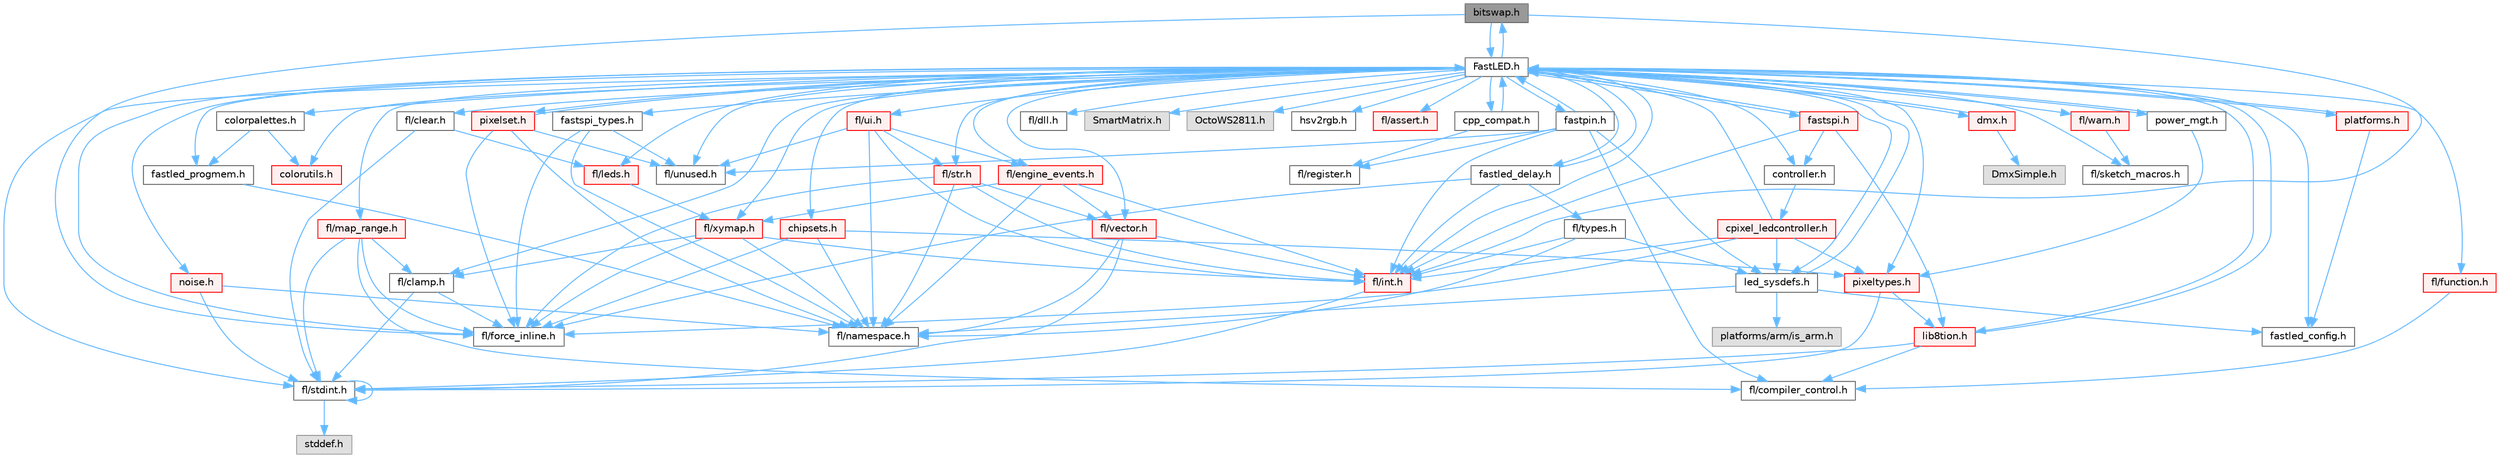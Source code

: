 digraph "bitswap.h"
{
 // INTERACTIVE_SVG=YES
 // LATEX_PDF_SIZE
  bgcolor="transparent";
  edge [fontname=Helvetica,fontsize=10,labelfontname=Helvetica,labelfontsize=10];
  node [fontname=Helvetica,fontsize=10,shape=box,height=0.2,width=0.4];
  Node1 [id="Node000001",label="bitswap.h",height=0.2,width=0.4,color="gray40", fillcolor="grey60", style="filled", fontcolor="black",tooltip="Functions for doing a rotation of bits/bytes used by parallel output."];
  Node1 -> Node2 [id="edge1_Node000001_Node000002",color="steelblue1",style="solid",tooltip=" "];
  Node2 [id="Node000002",label="FastLED.h",height=0.2,width=0.4,color="grey40", fillcolor="white", style="filled",URL="$db/d97/_fast_l_e_d_8h.html",tooltip="central include file for FastLED, defines the CFastLED class/object"];
  Node2 -> Node3 [id="edge2_Node000002_Node000003",color="steelblue1",style="solid",tooltip=" "];
  Node3 [id="Node000003",label="fl/stdint.h",height=0.2,width=0.4,color="grey40", fillcolor="white", style="filled",URL="$df/dd8/stdint_8h.html",tooltip=" "];
  Node3 -> Node4 [id="edge3_Node000003_Node000004",color="steelblue1",style="solid",tooltip=" "];
  Node4 [id="Node000004",label="stddef.h",height=0.2,width=0.4,color="grey60", fillcolor="#E0E0E0", style="filled",tooltip=" "];
  Node3 -> Node3 [id="edge4_Node000003_Node000003",color="steelblue1",style="solid",tooltip=" "];
  Node2 -> Node5 [id="edge5_Node000002_Node000005",color="steelblue1",style="solid",tooltip=" "];
  Node5 [id="Node000005",label="fl/dll.h",height=0.2,width=0.4,color="grey40", fillcolor="white", style="filled",URL="$d3/d4b/dll_8h.html",tooltip="FastLED dynamic library interface - lightweight header for external callers."];
  Node2 -> Node6 [id="edge6_Node000002_Node000006",color="steelblue1",style="solid",tooltip=" "];
  Node6 [id="Node000006",label="SmartMatrix.h",height=0.2,width=0.4,color="grey60", fillcolor="#E0E0E0", style="filled",tooltip=" "];
  Node2 -> Node7 [id="edge7_Node000002_Node000007",color="steelblue1",style="solid",tooltip=" "];
  Node7 [id="Node000007",label="OctoWS2811.h",height=0.2,width=0.4,color="grey60", fillcolor="#E0E0E0", style="filled",tooltip=" "];
  Node2 -> Node8 [id="edge8_Node000002_Node000008",color="steelblue1",style="solid",tooltip=" "];
  Node8 [id="Node000008",label="fl/force_inline.h",height=0.2,width=0.4,color="grey40", fillcolor="white", style="filled",URL="$d4/d64/force__inline_8h.html",tooltip=" "];
  Node2 -> Node9 [id="edge9_Node000002_Node000009",color="steelblue1",style="solid",tooltip=" "];
  Node9 [id="Node000009",label="cpp_compat.h",height=0.2,width=0.4,color="grey40", fillcolor="white", style="filled",URL="$d9/d13/cpp__compat_8h.html",tooltip="Compatibility functions based on C++ version."];
  Node9 -> Node2 [id="edge10_Node000009_Node000002",color="steelblue1",style="solid",tooltip=" "];
  Node9 -> Node10 [id="edge11_Node000009_Node000010",color="steelblue1",style="solid",tooltip=" "];
  Node10 [id="Node000010",label="fl/register.h",height=0.2,width=0.4,color="grey40", fillcolor="white", style="filled",URL="$df/d80/register_8h.html",tooltip=" "];
  Node2 -> Node11 [id="edge12_Node000002_Node000011",color="steelblue1",style="solid",tooltip=" "];
  Node11 [id="Node000011",label="fastled_config.h",height=0.2,width=0.4,color="grey40", fillcolor="white", style="filled",URL="$d5/d11/fastled__config_8h.html",tooltip="Contains definitions that can be used to configure FastLED at compile time."];
  Node2 -> Node12 [id="edge13_Node000002_Node000012",color="steelblue1",style="solid",tooltip=" "];
  Node12 [id="Node000012",label="led_sysdefs.h",height=0.2,width=0.4,color="grey40", fillcolor="white", style="filled",URL="$d9/d3e/led__sysdefs_8h.html",tooltip="Determines which platform system definitions to include."];
  Node12 -> Node2 [id="edge14_Node000012_Node000002",color="steelblue1",style="solid",tooltip=" "];
  Node12 -> Node11 [id="edge15_Node000012_Node000011",color="steelblue1",style="solid",tooltip=" "];
  Node12 -> Node13 [id="edge16_Node000012_Node000013",color="steelblue1",style="solid",tooltip=" "];
  Node13 [id="Node000013",label="platforms/arm/is_arm.h",height=0.2,width=0.4,color="grey60", fillcolor="#E0E0E0", style="filled",tooltip=" "];
  Node12 -> Node14 [id="edge17_Node000012_Node000014",color="steelblue1",style="solid",tooltip=" "];
  Node14 [id="Node000014",label="fl/namespace.h",height=0.2,width=0.4,color="grey40", fillcolor="white", style="filled",URL="$df/d2a/namespace_8h.html",tooltip="Implements the FastLED namespace macros."];
  Node2 -> Node15 [id="edge18_Node000002_Node000015",color="steelblue1",style="solid",tooltip=" "];
  Node15 [id="Node000015",label="fastled_delay.h",height=0.2,width=0.4,color="grey40", fillcolor="white", style="filled",URL="$d0/da8/fastled__delay_8h.html",tooltip="Utility functions and classes for managing delay cycles."];
  Node15 -> Node2 [id="edge19_Node000015_Node000002",color="steelblue1",style="solid",tooltip=" "];
  Node15 -> Node16 [id="edge20_Node000015_Node000016",color="steelblue1",style="solid",tooltip=" "];
  Node16 [id="Node000016",label="fl/types.h",height=0.2,width=0.4,color="grey40", fillcolor="white", style="filled",URL="$d7/da1/fl_2types_8h.html",tooltip=" "];
  Node16 -> Node14 [id="edge21_Node000016_Node000014",color="steelblue1",style="solid",tooltip=" "];
  Node16 -> Node17 [id="edge22_Node000016_Node000017",color="steelblue1",style="solid",tooltip=" "];
  Node17 [id="Node000017",label="fl/int.h",height=0.2,width=0.4,color="red", fillcolor="#FFF0F0", style="filled",URL="$d3/d7e/int_8h.html",tooltip=" "];
  Node17 -> Node3 [id="edge23_Node000017_Node000003",color="steelblue1",style="solid",tooltip=" "];
  Node16 -> Node12 [id="edge24_Node000016_Node000012",color="steelblue1",style="solid",tooltip=" "];
  Node15 -> Node8 [id="edge25_Node000015_Node000008",color="steelblue1",style="solid",tooltip=" "];
  Node15 -> Node17 [id="edge26_Node000015_Node000017",color="steelblue1",style="solid",tooltip=" "];
  Node2 -> Node1 [id="edge27_Node000002_Node000001",color="steelblue1",style="solid",tooltip=" "];
  Node2 -> Node19 [id="edge28_Node000002_Node000019",color="steelblue1",style="solid",tooltip=" "];
  Node19 [id="Node000019",label="controller.h",height=0.2,width=0.4,color="grey40", fillcolor="white", style="filled",URL="$d2/dd9/controller_8h.html",tooltip="deprecated: base definitions used by led controllers for writing out led data"];
  Node19 -> Node20 [id="edge29_Node000019_Node000020",color="steelblue1",style="solid",tooltip=" "];
  Node20 [id="Node000020",label="cpixel_ledcontroller.h",height=0.2,width=0.4,color="red", fillcolor="#FFF0F0", style="filled",URL="$d9/d57/cpixel__ledcontroller_8h.html",tooltip="defines the templated version of the CLEDController class"];
  Node20 -> Node2 [id="edge30_Node000020_Node000002",color="steelblue1",style="solid",tooltip=" "];
  Node20 -> Node12 [id="edge31_Node000020_Node000012",color="steelblue1",style="solid",tooltip=" "];
  Node20 -> Node21 [id="edge32_Node000020_Node000021",color="steelblue1",style="solid",tooltip=" "];
  Node21 [id="Node000021",label="pixeltypes.h",height=0.2,width=0.4,color="red", fillcolor="#FFF0F0", style="filled",URL="$d2/dba/pixeltypes_8h.html",tooltip="Includes defintions for RGB and HSV pixels."];
  Node21 -> Node3 [id="edge33_Node000021_Node000003",color="steelblue1",style="solid",tooltip=" "];
  Node21 -> Node22 [id="edge34_Node000021_Node000022",color="steelblue1",style="solid",tooltip=" "];
  Node22 [id="Node000022",label="lib8tion.h",height=0.2,width=0.4,color="red", fillcolor="#FFF0F0", style="filled",URL="$df/da5/lib8tion_8h.html",tooltip="Fast, efficient 8-bit math functions specifically designed for high-performance LED programming."];
  Node22 -> Node2 [id="edge35_Node000022_Node000002",color="steelblue1",style="solid",tooltip=" "];
  Node22 -> Node25 [id="edge36_Node000022_Node000025",color="steelblue1",style="solid",tooltip=" "];
  Node25 [id="Node000025",label="fl/compiler_control.h",height=0.2,width=0.4,color="grey40", fillcolor="white", style="filled",URL="$d4/d54/compiler__control_8h.html",tooltip=" "];
  Node22 -> Node3 [id="edge37_Node000022_Node000003",color="steelblue1",style="solid",tooltip=" "];
  Node20 -> Node8 [id="edge38_Node000020_Node000008",color="steelblue1",style="solid",tooltip=" "];
  Node20 -> Node17 [id="edge39_Node000020_Node000017",color="steelblue1",style="solid",tooltip=" "];
  Node2 -> Node118 [id="edge40_Node000002_Node000118",color="steelblue1",style="solid",tooltip=" "];
  Node118 [id="Node000118",label="fastpin.h",height=0.2,width=0.4,color="grey40", fillcolor="white", style="filled",URL="$db/d65/fastpin_8h.html",tooltip="Class base definitions for defining fast pin access."];
  Node118 -> Node2 [id="edge41_Node000118_Node000002",color="steelblue1",style="solid",tooltip=" "];
  Node118 -> Node25 [id="edge42_Node000118_Node000025",color="steelblue1",style="solid",tooltip=" "];
  Node118 -> Node12 [id="edge43_Node000118_Node000012",color="steelblue1",style="solid",tooltip=" "];
  Node118 -> Node55 [id="edge44_Node000118_Node000055",color="steelblue1",style="solid",tooltip=" "];
  Node55 [id="Node000055",label="fl/unused.h",height=0.2,width=0.4,color="grey40", fillcolor="white", style="filled",URL="$d8/d4b/unused_8h.html",tooltip=" "];
  Node118 -> Node17 [id="edge45_Node000118_Node000017",color="steelblue1",style="solid",tooltip=" "];
  Node118 -> Node10 [id="edge46_Node000118_Node000010",color="steelblue1",style="solid",tooltip=" "];
  Node2 -> Node119 [id="edge47_Node000002_Node000119",color="steelblue1",style="solid",tooltip=" "];
  Node119 [id="Node000119",label="fastspi_types.h",height=0.2,width=0.4,color="grey40", fillcolor="white", style="filled",URL="$d2/ddb/fastspi__types_8h.html",tooltip="Data types and constants used by SPI interfaces."];
  Node119 -> Node8 [id="edge48_Node000119_Node000008",color="steelblue1",style="solid",tooltip=" "];
  Node119 -> Node14 [id="edge49_Node000119_Node000014",color="steelblue1",style="solid",tooltip=" "];
  Node119 -> Node55 [id="edge50_Node000119_Node000055",color="steelblue1",style="solid",tooltip=" "];
  Node2 -> Node120 [id="edge51_Node000002_Node000120",color="steelblue1",style="solid",tooltip=" "];
  Node120 [id="Node000120",label="dmx.h",height=0.2,width=0.4,color="red", fillcolor="#FFF0F0", style="filled",URL="$d3/de1/dmx_8h.html",tooltip="Defines the DMX512-based LED controllers."];
  Node120 -> Node2 [id="edge52_Node000120_Node000002",color="steelblue1",style="solid",tooltip=" "];
  Node120 -> Node121 [id="edge53_Node000120_Node000121",color="steelblue1",style="solid",tooltip=" "];
  Node121 [id="Node000121",label="DmxSimple.h",height=0.2,width=0.4,color="grey60", fillcolor="#E0E0E0", style="filled",tooltip=" "];
  Node2 -> Node123 [id="edge54_Node000002_Node000123",color="steelblue1",style="solid",tooltip=" "];
  Node123 [id="Node000123",label="platforms.h",height=0.2,width=0.4,color="red", fillcolor="#FFF0F0", style="filled",URL="$da/dc9/platforms_8h.html",tooltip="Determines which platforms headers to include."];
  Node123 -> Node2 [id="edge55_Node000123_Node000002",color="steelblue1",style="solid",tooltip=" "];
  Node123 -> Node11 [id="edge56_Node000123_Node000011",color="steelblue1",style="solid",tooltip=" "];
  Node2 -> Node31 [id="edge57_Node000002_Node000031",color="steelblue1",style="solid",tooltip=" "];
  Node31 [id="Node000031",label="fastled_progmem.h",height=0.2,width=0.4,color="grey40", fillcolor="white", style="filled",URL="$df/dab/fastled__progmem_8h.html",tooltip="Wrapper definitions to allow seamless use of PROGMEM in environments that have it."];
  Node31 -> Node14 [id="edge58_Node000031_Node000014",color="steelblue1",style="solid",tooltip=" "];
  Node2 -> Node22 [id="edge59_Node000002_Node000022",color="steelblue1",style="solid",tooltip=" "];
  Node2 -> Node21 [id="edge60_Node000002_Node000021",color="steelblue1",style="solid",tooltip=" "];
  Node2 -> Node79 [id="edge61_Node000002_Node000079",color="steelblue1",style="solid",tooltip=" "];
  Node79 [id="Node000079",label="hsv2rgb.h",height=0.2,width=0.4,color="grey40", fillcolor="white", style="filled",URL="$de/d9a/hsv2rgb_8h.html",tooltip="Functions to convert from the HSV colorspace to the RGB colorspace."];
  Node2 -> Node125 [id="edge62_Node000002_Node000125",color="steelblue1",style="solid",tooltip=" "];
  Node125 [id="Node000125",label="colorutils.h",height=0.2,width=0.4,color="red", fillcolor="#FFF0F0", style="filled",URL="$d1/dfb/colorutils_8h.html",tooltip=" "];
  Node2 -> Node130 [id="edge63_Node000002_Node000130",color="steelblue1",style="solid",tooltip=" "];
  Node130 [id="Node000130",label="pixelset.h",height=0.2,width=0.4,color="red", fillcolor="#FFF0F0", style="filled",URL="$d4/d46/pixelset_8h.html",tooltip="Declares classes for managing logical groups of LEDs."];
  Node130 -> Node8 [id="edge64_Node000130_Node000008",color="steelblue1",style="solid",tooltip=" "];
  Node130 -> Node14 [id="edge65_Node000130_Node000014",color="steelblue1",style="solid",tooltip=" "];
  Node130 -> Node55 [id="edge66_Node000130_Node000055",color="steelblue1",style="solid",tooltip=" "];
  Node130 -> Node2 [id="edge67_Node000130_Node000002",color="steelblue1",style="solid",tooltip=" "];
  Node2 -> Node131 [id="edge68_Node000002_Node000131",color="steelblue1",style="solid",tooltip=" "];
  Node131 [id="Node000131",label="colorpalettes.h",height=0.2,width=0.4,color="grey40", fillcolor="white", style="filled",URL="$dc/dcc/colorpalettes_8h.html",tooltip="Declarations for the predefined color palettes supplied by FastLED."];
  Node131 -> Node125 [id="edge69_Node000131_Node000125",color="steelblue1",style="solid",tooltip=" "];
  Node131 -> Node31 [id="edge70_Node000131_Node000031",color="steelblue1",style="solid",tooltip=" "];
  Node2 -> Node132 [id="edge71_Node000002_Node000132",color="steelblue1",style="solid",tooltip=" "];
  Node132 [id="Node000132",label="noise.h",height=0.2,width=0.4,color="red", fillcolor="#FFF0F0", style="filled",URL="$d1/d31/noise_8h.html",tooltip="Functions to generate and fill arrays with noise."];
  Node132 -> Node3 [id="edge72_Node000132_Node000003",color="steelblue1",style="solid",tooltip=" "];
  Node132 -> Node14 [id="edge73_Node000132_Node000014",color="steelblue1",style="solid",tooltip=" "];
  Node2 -> Node133 [id="edge74_Node000002_Node000133",color="steelblue1",style="solid",tooltip=" "];
  Node133 [id="Node000133",label="power_mgt.h",height=0.2,width=0.4,color="grey40", fillcolor="white", style="filled",URL="$dc/d5b/power__mgt_8h.html",tooltip="Functions to limit the power used by FastLED."];
  Node133 -> Node2 [id="edge75_Node000133_Node000002",color="steelblue1",style="solid",tooltip=" "];
  Node133 -> Node21 [id="edge76_Node000133_Node000021",color="steelblue1",style="solid",tooltip=" "];
  Node2 -> Node134 [id="edge77_Node000002_Node000134",color="steelblue1",style="solid",tooltip=" "];
  Node134 [id="Node000134",label="fastspi.h",height=0.2,width=0.4,color="red", fillcolor="#FFF0F0", style="filled",URL="$d6/ddc/fastspi_8h.html",tooltip="Serial peripheral interface (SPI) definitions per platform."];
  Node134 -> Node2 [id="edge78_Node000134_Node000002",color="steelblue1",style="solid",tooltip=" "];
  Node134 -> Node19 [id="edge79_Node000134_Node000019",color="steelblue1",style="solid",tooltip=" "];
  Node134 -> Node22 [id="edge80_Node000134_Node000022",color="steelblue1",style="solid",tooltip=" "];
  Node134 -> Node17 [id="edge81_Node000134_Node000017",color="steelblue1",style="solid",tooltip=" "];
  Node2 -> Node136 [id="edge82_Node000002_Node000136",color="steelblue1",style="solid",tooltip=" "];
  Node136 [id="Node000136",label="chipsets.h",height=0.2,width=0.4,color="red", fillcolor="#FFF0F0", style="filled",URL="$db/d66/chipsets_8h.html",tooltip="Contains the bulk of the definitions for the various LED chipsets supported."];
  Node136 -> Node21 [id="edge83_Node000136_Node000021",color="steelblue1",style="solid",tooltip=" "];
  Node136 -> Node8 [id="edge84_Node000136_Node000008",color="steelblue1",style="solid",tooltip=" "];
  Node136 -> Node14 [id="edge85_Node000136_Node000014",color="steelblue1",style="solid",tooltip=" "];
  Node2 -> Node94 [id="edge86_Node000002_Node000094",color="steelblue1",style="solid",tooltip=" "];
  Node94 [id="Node000094",label="fl/engine_events.h",height=0.2,width=0.4,color="red", fillcolor="#FFF0F0", style="filled",URL="$db/dc0/engine__events_8h.html",tooltip=" "];
  Node94 -> Node14 [id="edge87_Node000094_Node000014",color="steelblue1",style="solid",tooltip=" "];
  Node94 -> Node68 [id="edge88_Node000094_Node000068",color="steelblue1",style="solid",tooltip=" "];
  Node68 [id="Node000068",label="fl/vector.h",height=0.2,width=0.4,color="red", fillcolor="#FFF0F0", style="filled",URL="$d6/d68/vector_8h.html",tooltip=" "];
  Node68 -> Node3 [id="edge89_Node000068_Node000003",color="steelblue1",style="solid",tooltip=" "];
  Node68 -> Node17 [id="edge90_Node000068_Node000017",color="steelblue1",style="solid",tooltip=" "];
  Node68 -> Node14 [id="edge91_Node000068_Node000014",color="steelblue1",style="solid",tooltip=" "];
  Node94 -> Node115 [id="edge92_Node000094_Node000115",color="steelblue1",style="solid",tooltip=" "];
  Node115 [id="Node000115",label="fl/xymap.h",height=0.2,width=0.4,color="red", fillcolor="#FFF0F0", style="filled",URL="$da/d61/xymap_8h.html",tooltip=" "];
  Node115 -> Node17 [id="edge93_Node000115_Node000017",color="steelblue1",style="solid",tooltip=" "];
  Node115 -> Node14 [id="edge94_Node000115_Node000014",color="steelblue1",style="solid",tooltip=" "];
  Node115 -> Node8 [id="edge95_Node000115_Node000008",color="steelblue1",style="solid",tooltip=" "];
  Node115 -> Node37 [id="edge96_Node000115_Node000037",color="steelblue1",style="solid",tooltip=" "];
  Node37 [id="Node000037",label="fl/clamp.h",height=0.2,width=0.4,color="grey40", fillcolor="white", style="filled",URL="$d6/dd3/clamp_8h.html",tooltip=" "];
  Node37 -> Node3 [id="edge97_Node000037_Node000003",color="steelblue1",style="solid",tooltip=" "];
  Node37 -> Node8 [id="edge98_Node000037_Node000008",color="steelblue1",style="solid",tooltip=" "];
  Node94 -> Node17 [id="edge99_Node000094_Node000017",color="steelblue1",style="solid",tooltip=" "];
  Node2 -> Node138 [id="edge100_Node000002_Node000138",color="steelblue1",style="solid",tooltip=" "];
  Node138 [id="Node000138",label="fl/leds.h",height=0.2,width=0.4,color="red", fillcolor="#FFF0F0", style="filled",URL="$da/d78/leds_8h.html",tooltip=" "];
  Node138 -> Node115 [id="edge101_Node000138_Node000115",color="steelblue1",style="solid",tooltip=" "];
  Node2 -> Node17 [id="edge102_Node000002_Node000017",color="steelblue1",style="solid",tooltip=" "];
  Node2 -> Node33 [id="edge103_Node000002_Node000033",color="steelblue1",style="solid",tooltip=" "];
  Node33 [id="Node000033",label="fl/str.h",height=0.2,width=0.4,color="red", fillcolor="#FFF0F0", style="filled",URL="$d1/d93/str_8h.html",tooltip=" "];
  Node33 -> Node17 [id="edge104_Node000033_Node000017",color="steelblue1",style="solid",tooltip=" "];
  Node33 -> Node14 [id="edge105_Node000033_Node000014",color="steelblue1",style="solid",tooltip=" "];
  Node33 -> Node68 [id="edge106_Node000033_Node000068",color="steelblue1",style="solid",tooltip=" "];
  Node33 -> Node8 [id="edge107_Node000033_Node000008",color="steelblue1",style="solid",tooltip=" "];
  Node2 -> Node115 [id="edge108_Node000002_Node000115",color="steelblue1",style="solid",tooltip=" "];
  Node2 -> Node37 [id="edge109_Node000002_Node000037",color="steelblue1",style="solid",tooltip=" "];
  Node2 -> Node38 [id="edge110_Node000002_Node000038",color="steelblue1",style="solid",tooltip=" "];
  Node38 [id="Node000038",label="fl/map_range.h",height=0.2,width=0.4,color="red", fillcolor="#FFF0F0", style="filled",URL="$d1/d47/map__range_8h.html",tooltip=" "];
  Node38 -> Node3 [id="edge111_Node000038_Node000003",color="steelblue1",style="solid",tooltip=" "];
  Node38 -> Node37 [id="edge112_Node000038_Node000037",color="steelblue1",style="solid",tooltip=" "];
  Node38 -> Node8 [id="edge113_Node000038_Node000008",color="steelblue1",style="solid",tooltip=" "];
  Node38 -> Node25 [id="edge114_Node000038_Node000025",color="steelblue1",style="solid",tooltip=" "];
  Node2 -> Node108 [id="edge115_Node000002_Node000108",color="steelblue1",style="solid",tooltip=" "];
  Node108 [id="Node000108",label="fl/warn.h",height=0.2,width=0.4,color="red", fillcolor="#FFF0F0", style="filled",URL="$de/d77/warn_8h.html",tooltip=" "];
  Node108 -> Node111 [id="edge116_Node000108_Node000111",color="steelblue1",style="solid",tooltip=" "];
  Node111 [id="Node000111",label="fl/sketch_macros.h",height=0.2,width=0.4,color="grey40", fillcolor="white", style="filled",URL="$d1/dbc/sketch__macros_8h.html",tooltip=" "];
  Node2 -> Node98 [id="edge117_Node000002_Node000098",color="steelblue1",style="solid",tooltip=" "];
  Node98 [id="Node000098",label="fl/assert.h",height=0.2,width=0.4,color="red", fillcolor="#FFF0F0", style="filled",URL="$dc/da7/assert_8h.html",tooltip=" "];
  Node2 -> Node55 [id="edge118_Node000002_Node000055",color="steelblue1",style="solid",tooltip=" "];
  Node2 -> Node68 [id="edge119_Node000002_Node000068",color="steelblue1",style="solid",tooltip=" "];
  Node2 -> Node113 [id="edge120_Node000002_Node000113",color="steelblue1",style="solid",tooltip=" "];
  Node113 [id="Node000113",label="fl/function.h",height=0.2,width=0.4,color="red", fillcolor="#FFF0F0", style="filled",URL="$dd/d67/function_8h.html",tooltip=" "];
  Node113 -> Node25 [id="edge121_Node000113_Node000025",color="steelblue1",style="solid",tooltip=" "];
  Node2 -> Node139 [id="edge122_Node000002_Node000139",color="steelblue1",style="solid",tooltip=" "];
  Node139 [id="Node000139",label="fl/clear.h",height=0.2,width=0.4,color="grey40", fillcolor="white", style="filled",URL="$df/db0/clear_8h.html",tooltip=" "];
  Node139 -> Node138 [id="edge123_Node000139_Node000138",color="steelblue1",style="solid",tooltip=" "];
  Node139 -> Node3 [id="edge124_Node000139_Node000003",color="steelblue1",style="solid",tooltip=" "];
  Node2 -> Node140 [id="edge125_Node000002_Node000140",color="steelblue1",style="solid",tooltip=" "];
  Node140 [id="Node000140",label="fl/ui.h",height=0.2,width=0.4,color="red", fillcolor="#FFF0F0", style="filled",URL="$d9/d3b/ui_8h.html",tooltip=" "];
  Node140 -> Node14 [id="edge126_Node000140_Node000014",color="steelblue1",style="solid",tooltip=" "];
  Node140 -> Node33 [id="edge127_Node000140_Node000033",color="steelblue1",style="solid",tooltip=" "];
  Node140 -> Node17 [id="edge128_Node000140_Node000017",color="steelblue1",style="solid",tooltip=" "];
  Node140 -> Node94 [id="edge129_Node000140_Node000094",color="steelblue1",style="solid",tooltip=" "];
  Node140 -> Node55 [id="edge130_Node000140_Node000055",color="steelblue1",style="solid",tooltip=" "];
  Node2 -> Node111 [id="edge131_Node000002_Node000111",color="steelblue1",style="solid",tooltip=" "];
  Node1 -> Node8 [id="edge132_Node000001_Node000008",color="steelblue1",style="solid",tooltip=" "];
  Node1 -> Node17 [id="edge133_Node000001_Node000017",color="steelblue1",style="solid",tooltip=" "];
}
